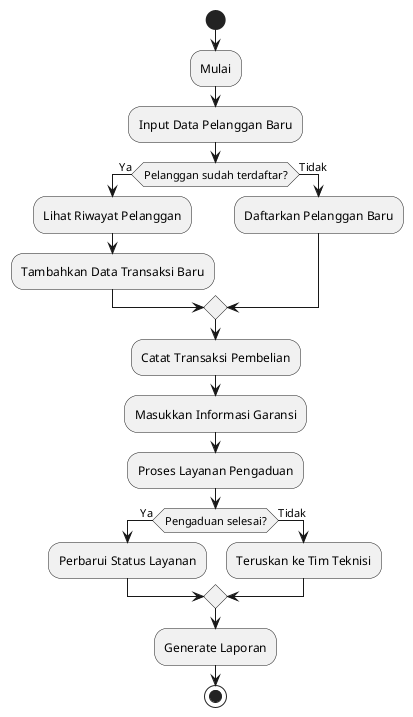 @startuml

start
:Mulai;
:Input Data Pelanggan Baru;
if (Pelanggan sudah terdaftar?) then (Ya)
    :Lihat Riwayat Pelanggan;
    :Tambahkan Data Transaksi Baru;
else (Tidak)
    :Daftarkan Pelanggan Baru;
endif
:Catat Transaksi Pembelian;
:Masukkan Informasi Garansi;
:Proses Layanan Pengaduan;
if (Pengaduan selesai?) then (Ya)
    :Perbarui Status Layanan;
else (Tidak)
    :Teruskan ke Tim Teknisi;
endif
:Generate Laporan;
stop

@enduml
